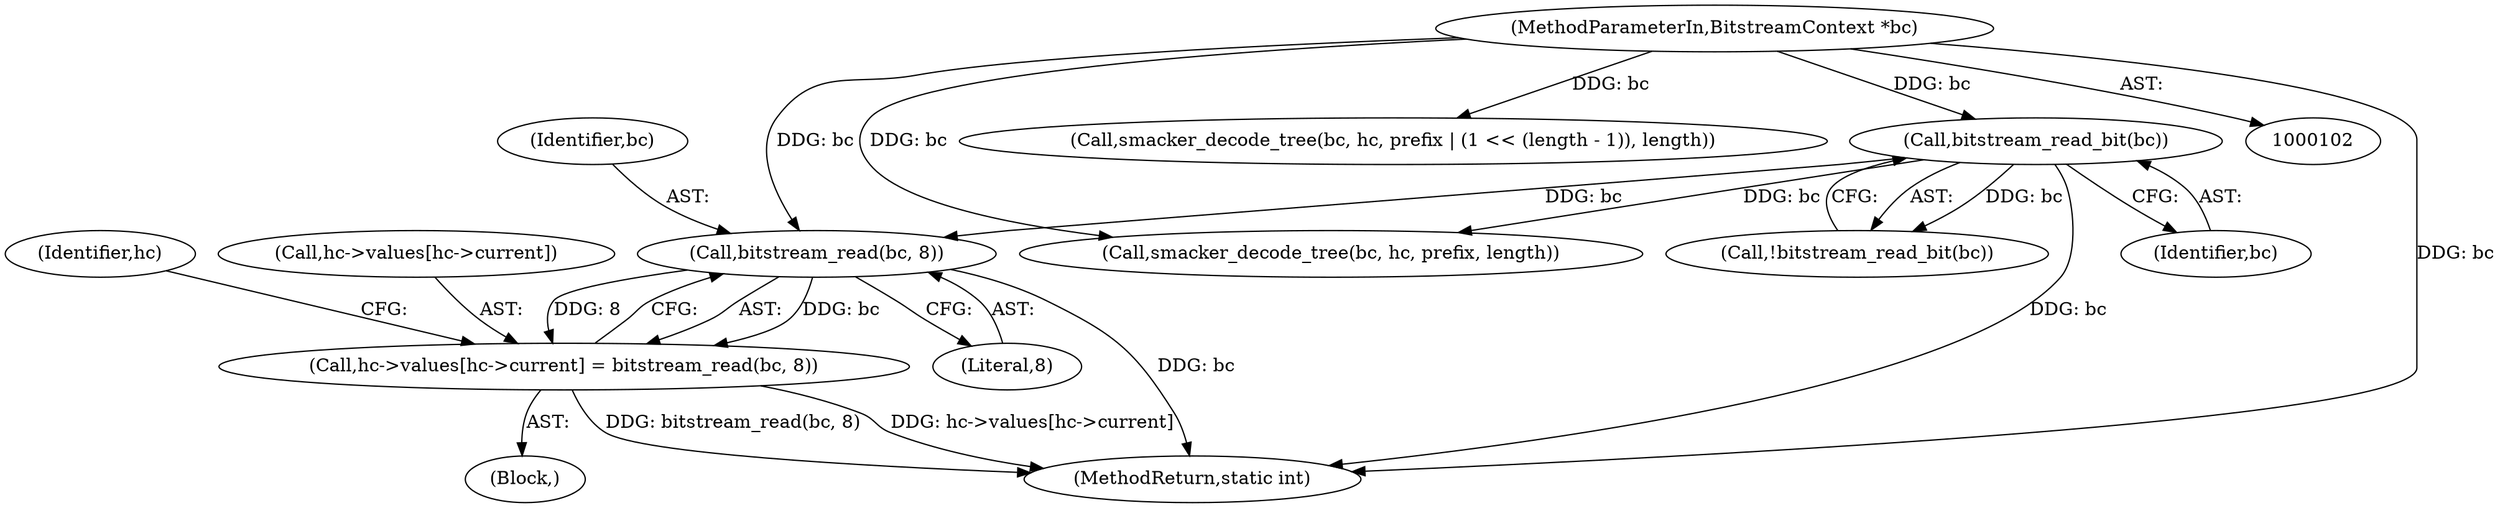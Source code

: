 digraph "0_libav_cd4663dc80323ba64989d0c103d51ad3ee0e9c2f@API" {
"1000186" [label="(Call,bitstream_read(bc, 8))"];
"1000121" [label="(Call,bitstream_read_bit(bc))"];
"1000103" [label="(MethodParameterIn,BitstreamContext *bc)"];
"1000178" [label="(Call,hc->values[hc->current] = bitstream_read(bc, 8))"];
"1000186" [label="(Call,bitstream_read(bc, 8))"];
"1000120" [label="(Call,!bitstream_read_bit(bc))"];
"1000234" [label="(MethodReturn,static int)"];
"1000178" [label="(Call,hc->values[hc->current] = bitstream_read(bc, 8))"];
"1000121" [label="(Call,bitstream_read_bit(bc))"];
"1000191" [label="(Identifier,hc)"];
"1000188" [label="(Literal,8)"];
"1000103" [label="(MethodParameterIn,BitstreamContext *bc)"];
"1000223" [label="(Call,smacker_decode_tree(bc, hc, prefix | (1 << (length - 1)), length))"];
"1000187" [label="(Identifier,bc)"];
"1000213" [label="(Call,smacker_decode_tree(bc, hc, prefix, length))"];
"1000123" [label="(Block,)"];
"1000179" [label="(Call,hc->values[hc->current])"];
"1000122" [label="(Identifier,bc)"];
"1000186" -> "1000178"  [label="AST: "];
"1000186" -> "1000188"  [label="CFG: "];
"1000187" -> "1000186"  [label="AST: "];
"1000188" -> "1000186"  [label="AST: "];
"1000178" -> "1000186"  [label="CFG: "];
"1000186" -> "1000234"  [label="DDG: bc"];
"1000186" -> "1000178"  [label="DDG: bc"];
"1000186" -> "1000178"  [label="DDG: 8"];
"1000121" -> "1000186"  [label="DDG: bc"];
"1000103" -> "1000186"  [label="DDG: bc"];
"1000121" -> "1000120"  [label="AST: "];
"1000121" -> "1000122"  [label="CFG: "];
"1000122" -> "1000121"  [label="AST: "];
"1000120" -> "1000121"  [label="CFG: "];
"1000121" -> "1000234"  [label="DDG: bc"];
"1000121" -> "1000120"  [label="DDG: bc"];
"1000103" -> "1000121"  [label="DDG: bc"];
"1000121" -> "1000213"  [label="DDG: bc"];
"1000103" -> "1000102"  [label="AST: "];
"1000103" -> "1000234"  [label="DDG: bc"];
"1000103" -> "1000213"  [label="DDG: bc"];
"1000103" -> "1000223"  [label="DDG: bc"];
"1000178" -> "1000123"  [label="AST: "];
"1000179" -> "1000178"  [label="AST: "];
"1000191" -> "1000178"  [label="CFG: "];
"1000178" -> "1000234"  [label="DDG: bitstream_read(bc, 8)"];
"1000178" -> "1000234"  [label="DDG: hc->values[hc->current]"];
}
